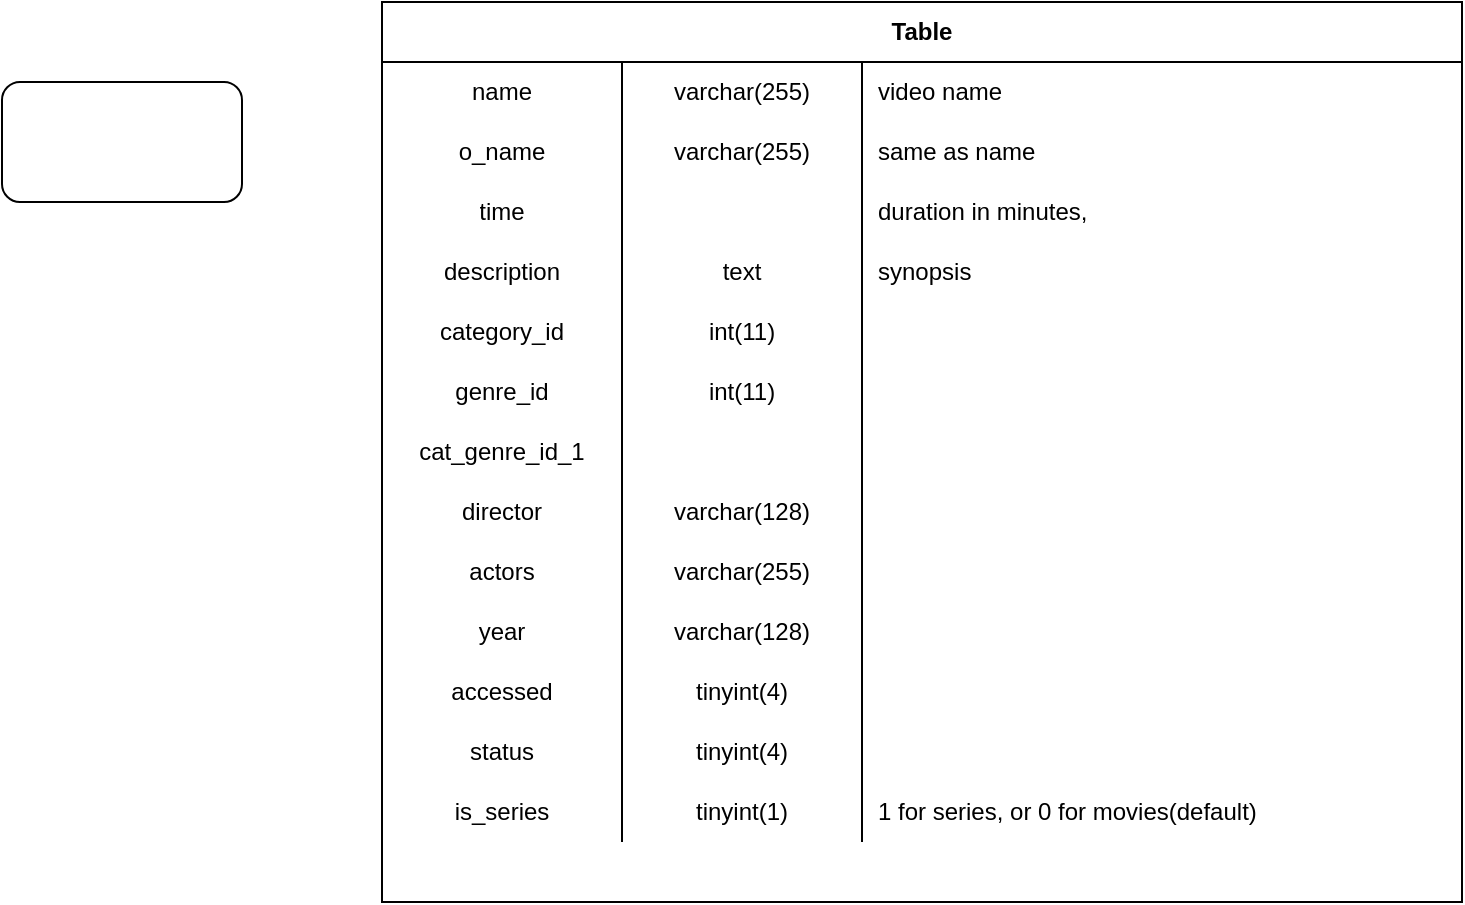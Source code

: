 <mxfile version="13.3.8" type="device"><diagram id="bZDCJxApvsO2OfjnvdVl" name="Page-1"><mxGraphModel dx="1422" dy="747" grid="1" gridSize="10" guides="1" tooltips="1" connect="1" arrows="1" fold="1" page="1" pageScale="1" pageWidth="850" pageHeight="1100" math="0" shadow="0"><root><mxCell id="0"/><mxCell id="1" parent="0"/><mxCell id="ccgMAnYnSU3dxV73SlI1-1" value="" style="rounded=1;whiteSpace=wrap;html=1;" vertex="1" parent="1"><mxGeometry x="110" y="110" width="120" height="60" as="geometry"/></mxCell><mxCell id="ccgMAnYnSU3dxV73SlI1-2" value="Table" style="shape=table;html=1;whiteSpace=wrap;startSize=30;container=1;collapsible=0;childLayout=tableLayout;fixedRows=1;rowLines=0;fontStyle=1;align=center;" vertex="1" parent="1"><mxGeometry x="300" y="70" width="540" height="450" as="geometry"/></mxCell><mxCell id="ccgMAnYnSU3dxV73SlI1-6" value="" style="shape=partialRectangle;html=1;whiteSpace=wrap;collapsible=0;dropTarget=0;pointerEvents=0;fillColor=none;top=0;left=0;bottom=0;right=0;points=[[0,0.5],[1,0.5]];portConstraint=eastwest;" vertex="1" parent="ccgMAnYnSU3dxV73SlI1-2"><mxGeometry y="30" width="540" height="30" as="geometry"/></mxCell><mxCell id="ccgMAnYnSU3dxV73SlI1-7" value="&lt;div&gt;name&lt;/div&gt;" style="shape=partialRectangle;html=1;whiteSpace=wrap;connectable=0;fillColor=none;top=0;left=0;bottom=0;right=0;overflow=hidden;" vertex="1" parent="ccgMAnYnSU3dxV73SlI1-6"><mxGeometry width="120" height="30" as="geometry"/></mxCell><mxCell id="ccgMAnYnSU3dxV73SlI1-51" value="varchar(255)" style="shape=partialRectangle;html=1;whiteSpace=wrap;connectable=0;fillColor=none;top=0;left=0;bottom=0;right=0;overflow=hidden;" vertex="1" parent="ccgMAnYnSU3dxV73SlI1-6"><mxGeometry x="120" width="120" height="30" as="geometry"/></mxCell><mxCell id="ccgMAnYnSU3dxV73SlI1-8" value="video name" style="shape=partialRectangle;html=1;whiteSpace=wrap;connectable=0;fillColor=none;top=0;left=0;bottom=0;right=0;align=left;spacingLeft=6;overflow=hidden;" vertex="1" parent="ccgMAnYnSU3dxV73SlI1-6"><mxGeometry x="240" width="300" height="30" as="geometry"/></mxCell><mxCell id="ccgMAnYnSU3dxV73SlI1-9" value="" style="shape=partialRectangle;html=1;whiteSpace=wrap;collapsible=0;dropTarget=0;pointerEvents=0;fillColor=none;top=0;left=0;bottom=0;right=0;points=[[0,0.5],[1,0.5]];portConstraint=eastwest;" vertex="1" parent="ccgMAnYnSU3dxV73SlI1-2"><mxGeometry y="60" width="540" height="30" as="geometry"/></mxCell><mxCell id="ccgMAnYnSU3dxV73SlI1-10" value="o_name" style="shape=partialRectangle;html=1;whiteSpace=wrap;connectable=0;fillColor=none;top=0;left=0;bottom=0;right=0;overflow=hidden;" vertex="1" parent="ccgMAnYnSU3dxV73SlI1-9"><mxGeometry width="120" height="30" as="geometry"/></mxCell><mxCell id="ccgMAnYnSU3dxV73SlI1-52" value="varchar(255)" style="shape=partialRectangle;html=1;whiteSpace=wrap;connectable=0;fillColor=none;top=0;left=0;bottom=0;right=0;overflow=hidden;" vertex="1" parent="ccgMAnYnSU3dxV73SlI1-9"><mxGeometry x="120" width="120" height="30" as="geometry"/></mxCell><mxCell id="ccgMAnYnSU3dxV73SlI1-11" value="same as name" style="shape=partialRectangle;html=1;whiteSpace=wrap;connectable=0;fillColor=none;top=0;left=0;bottom=0;right=0;align=left;spacingLeft=6;overflow=hidden;" vertex="1" parent="ccgMAnYnSU3dxV73SlI1-9"><mxGeometry x="240" width="300" height="30" as="geometry"/></mxCell><mxCell id="ccgMAnYnSU3dxV73SlI1-48" style="shape=partialRectangle;html=1;whiteSpace=wrap;collapsible=0;dropTarget=0;pointerEvents=0;fillColor=none;top=0;left=0;bottom=0;right=0;points=[[0,0.5],[1,0.5]];portConstraint=eastwest;" vertex="1" parent="ccgMAnYnSU3dxV73SlI1-2"><mxGeometry y="90" width="540" height="30" as="geometry"/></mxCell><mxCell id="ccgMAnYnSU3dxV73SlI1-49" value="time" style="shape=partialRectangle;html=1;whiteSpace=wrap;connectable=0;fillColor=none;top=0;left=0;bottom=0;right=0;overflow=hidden;" vertex="1" parent="ccgMAnYnSU3dxV73SlI1-48"><mxGeometry width="120" height="30" as="geometry"/></mxCell><mxCell id="ccgMAnYnSU3dxV73SlI1-53" style="shape=partialRectangle;html=1;whiteSpace=wrap;connectable=0;fillColor=none;top=0;left=0;bottom=0;right=0;overflow=hidden;" vertex="1" parent="ccgMAnYnSU3dxV73SlI1-48"><mxGeometry x="120" width="120" height="30" as="geometry"/></mxCell><mxCell id="ccgMAnYnSU3dxV73SlI1-50" value="duration in minutes," style="shape=partialRectangle;html=1;whiteSpace=wrap;connectable=0;fillColor=none;top=0;left=0;bottom=0;right=0;align=left;spacingLeft=6;overflow=hidden;" vertex="1" parent="ccgMAnYnSU3dxV73SlI1-48"><mxGeometry x="240" width="300" height="30" as="geometry"/></mxCell><mxCell id="ccgMAnYnSU3dxV73SlI1-39" style="shape=partialRectangle;html=1;whiteSpace=wrap;collapsible=0;dropTarget=0;pointerEvents=0;fillColor=none;top=0;left=0;bottom=0;right=0;points=[[0,0.5],[1,0.5]];portConstraint=eastwest;" vertex="1" parent="ccgMAnYnSU3dxV73SlI1-2"><mxGeometry y="120" width="540" height="30" as="geometry"/></mxCell><mxCell id="ccgMAnYnSU3dxV73SlI1-40" value="description" style="shape=partialRectangle;html=1;whiteSpace=wrap;connectable=0;fillColor=none;top=0;left=0;bottom=0;right=0;overflow=hidden;" vertex="1" parent="ccgMAnYnSU3dxV73SlI1-39"><mxGeometry width="120" height="30" as="geometry"/></mxCell><mxCell id="ccgMAnYnSU3dxV73SlI1-54" value="text" style="shape=partialRectangle;html=1;whiteSpace=wrap;connectable=0;fillColor=none;top=0;left=0;bottom=0;right=0;overflow=hidden;" vertex="1" parent="ccgMAnYnSU3dxV73SlI1-39"><mxGeometry x="120" width="120" height="30" as="geometry"/></mxCell><mxCell id="ccgMAnYnSU3dxV73SlI1-41" value="synopsis" style="shape=partialRectangle;html=1;whiteSpace=wrap;connectable=0;fillColor=none;top=0;left=0;bottom=0;right=0;align=left;spacingLeft=6;overflow=hidden;" vertex="1" parent="ccgMAnYnSU3dxV73SlI1-39"><mxGeometry x="240" width="300" height="30" as="geometry"/></mxCell><mxCell id="ccgMAnYnSU3dxV73SlI1-36" style="shape=partialRectangle;html=1;whiteSpace=wrap;collapsible=0;dropTarget=0;pointerEvents=0;fillColor=none;top=0;left=0;bottom=0;right=0;points=[[0,0.5],[1,0.5]];portConstraint=eastwest;" vertex="1" parent="ccgMAnYnSU3dxV73SlI1-2"><mxGeometry y="150" width="540" height="30" as="geometry"/></mxCell><mxCell id="ccgMAnYnSU3dxV73SlI1-37" value="category_id" style="shape=partialRectangle;html=1;whiteSpace=wrap;connectable=0;fillColor=none;top=0;left=0;bottom=0;right=0;overflow=hidden;" vertex="1" parent="ccgMAnYnSU3dxV73SlI1-36"><mxGeometry width="120" height="30" as="geometry"/></mxCell><mxCell id="ccgMAnYnSU3dxV73SlI1-55" value="int(11)" style="shape=partialRectangle;html=1;whiteSpace=wrap;connectable=0;fillColor=none;top=0;left=0;bottom=0;right=0;overflow=hidden;" vertex="1" parent="ccgMAnYnSU3dxV73SlI1-36"><mxGeometry x="120" width="120" height="30" as="geometry"/></mxCell><mxCell id="ccgMAnYnSU3dxV73SlI1-38" style="shape=partialRectangle;html=1;whiteSpace=wrap;connectable=0;fillColor=none;top=0;left=0;bottom=0;right=0;align=left;spacingLeft=6;overflow=hidden;" vertex="1" parent="ccgMAnYnSU3dxV73SlI1-36"><mxGeometry x="240" width="300" height="30" as="geometry"/></mxCell><mxCell id="ccgMAnYnSU3dxV73SlI1-33" style="shape=partialRectangle;html=1;whiteSpace=wrap;collapsible=0;dropTarget=0;pointerEvents=0;fillColor=none;top=0;left=0;bottom=0;right=0;points=[[0,0.5],[1,0.5]];portConstraint=eastwest;" vertex="1" parent="ccgMAnYnSU3dxV73SlI1-2"><mxGeometry y="180" width="540" height="30" as="geometry"/></mxCell><mxCell id="ccgMAnYnSU3dxV73SlI1-34" value="genre_id" style="shape=partialRectangle;html=1;whiteSpace=wrap;connectable=0;fillColor=none;top=0;left=0;bottom=0;right=0;overflow=hidden;" vertex="1" parent="ccgMAnYnSU3dxV73SlI1-33"><mxGeometry width="120" height="30" as="geometry"/></mxCell><mxCell id="ccgMAnYnSU3dxV73SlI1-56" value="int(11)" style="shape=partialRectangle;html=1;whiteSpace=wrap;connectable=0;fillColor=none;top=0;left=0;bottom=0;right=0;overflow=hidden;" vertex="1" parent="ccgMAnYnSU3dxV73SlI1-33"><mxGeometry x="120" width="120" height="30" as="geometry"/></mxCell><mxCell id="ccgMAnYnSU3dxV73SlI1-35" style="shape=partialRectangle;html=1;whiteSpace=wrap;connectable=0;fillColor=none;top=0;left=0;bottom=0;right=0;align=left;spacingLeft=6;overflow=hidden;" vertex="1" parent="ccgMAnYnSU3dxV73SlI1-33"><mxGeometry x="240" width="300" height="30" as="geometry"/></mxCell><mxCell id="ccgMAnYnSU3dxV73SlI1-30" style="shape=partialRectangle;html=1;whiteSpace=wrap;collapsible=0;dropTarget=0;pointerEvents=0;fillColor=none;top=0;left=0;bottom=0;right=0;points=[[0,0.5],[1,0.5]];portConstraint=eastwest;" vertex="1" parent="ccgMAnYnSU3dxV73SlI1-2"><mxGeometry y="210" width="540" height="30" as="geometry"/></mxCell><mxCell id="ccgMAnYnSU3dxV73SlI1-31" value="cat_genre_id_1" style="shape=partialRectangle;html=1;whiteSpace=wrap;connectable=0;fillColor=none;top=0;left=0;bottom=0;right=0;overflow=hidden;" vertex="1" parent="ccgMAnYnSU3dxV73SlI1-30"><mxGeometry width="120" height="30" as="geometry"/></mxCell><mxCell id="ccgMAnYnSU3dxV73SlI1-57" style="shape=partialRectangle;html=1;whiteSpace=wrap;connectable=0;fillColor=none;top=0;left=0;bottom=0;right=0;overflow=hidden;" vertex="1" parent="ccgMAnYnSU3dxV73SlI1-30"><mxGeometry x="120" width="120" height="30" as="geometry"/></mxCell><mxCell id="ccgMAnYnSU3dxV73SlI1-32" style="shape=partialRectangle;html=1;whiteSpace=wrap;connectable=0;fillColor=none;top=0;left=0;bottom=0;right=0;align=left;spacingLeft=6;overflow=hidden;" vertex="1" parent="ccgMAnYnSU3dxV73SlI1-30"><mxGeometry x="240" width="300" height="30" as="geometry"/></mxCell><mxCell id="ccgMAnYnSU3dxV73SlI1-27" style="shape=partialRectangle;html=1;whiteSpace=wrap;collapsible=0;dropTarget=0;pointerEvents=0;fillColor=none;top=0;left=0;bottom=0;right=0;points=[[0,0.5],[1,0.5]];portConstraint=eastwest;" vertex="1" parent="ccgMAnYnSU3dxV73SlI1-2"><mxGeometry y="240" width="540" height="30" as="geometry"/></mxCell><mxCell id="ccgMAnYnSU3dxV73SlI1-28" value="director" style="shape=partialRectangle;html=1;whiteSpace=wrap;connectable=0;fillColor=none;top=0;left=0;bottom=0;right=0;overflow=hidden;" vertex="1" parent="ccgMAnYnSU3dxV73SlI1-27"><mxGeometry width="120" height="30" as="geometry"/></mxCell><mxCell id="ccgMAnYnSU3dxV73SlI1-58" value="varchar(128)" style="shape=partialRectangle;html=1;whiteSpace=wrap;connectable=0;fillColor=none;top=0;left=0;bottom=0;right=0;overflow=hidden;" vertex="1" parent="ccgMAnYnSU3dxV73SlI1-27"><mxGeometry x="120" width="120" height="30" as="geometry"/></mxCell><mxCell id="ccgMAnYnSU3dxV73SlI1-29" style="shape=partialRectangle;html=1;whiteSpace=wrap;connectable=0;fillColor=none;top=0;left=0;bottom=0;right=0;align=left;spacingLeft=6;overflow=hidden;" vertex="1" parent="ccgMAnYnSU3dxV73SlI1-27"><mxGeometry x="240" width="300" height="30" as="geometry"/></mxCell><mxCell id="ccgMAnYnSU3dxV73SlI1-24" style="shape=partialRectangle;html=1;whiteSpace=wrap;collapsible=0;dropTarget=0;pointerEvents=0;fillColor=none;top=0;left=0;bottom=0;right=0;points=[[0,0.5],[1,0.5]];portConstraint=eastwest;" vertex="1" parent="ccgMAnYnSU3dxV73SlI1-2"><mxGeometry y="270" width="540" height="30" as="geometry"/></mxCell><mxCell id="ccgMAnYnSU3dxV73SlI1-25" value="actors" style="shape=partialRectangle;html=1;whiteSpace=wrap;connectable=0;fillColor=none;top=0;left=0;bottom=0;right=0;overflow=hidden;" vertex="1" parent="ccgMAnYnSU3dxV73SlI1-24"><mxGeometry width="120" height="30" as="geometry"/></mxCell><mxCell id="ccgMAnYnSU3dxV73SlI1-59" value="varchar(255)" style="shape=partialRectangle;html=1;whiteSpace=wrap;connectable=0;fillColor=none;top=0;left=0;bottom=0;right=0;overflow=hidden;" vertex="1" parent="ccgMAnYnSU3dxV73SlI1-24"><mxGeometry x="120" width="120" height="30" as="geometry"/></mxCell><mxCell id="ccgMAnYnSU3dxV73SlI1-26" style="shape=partialRectangle;html=1;whiteSpace=wrap;connectable=0;fillColor=none;top=0;left=0;bottom=0;right=0;align=left;spacingLeft=6;overflow=hidden;" vertex="1" parent="ccgMAnYnSU3dxV73SlI1-24"><mxGeometry x="240" width="300" height="30" as="geometry"/></mxCell><mxCell id="ccgMAnYnSU3dxV73SlI1-21" style="shape=partialRectangle;html=1;whiteSpace=wrap;collapsible=0;dropTarget=0;pointerEvents=0;fillColor=none;top=0;left=0;bottom=0;right=0;points=[[0,0.5],[1,0.5]];portConstraint=eastwest;" vertex="1" parent="ccgMAnYnSU3dxV73SlI1-2"><mxGeometry y="300" width="540" height="30" as="geometry"/></mxCell><mxCell id="ccgMAnYnSU3dxV73SlI1-22" value="year" style="shape=partialRectangle;html=1;whiteSpace=wrap;connectable=0;fillColor=none;top=0;left=0;bottom=0;right=0;overflow=hidden;" vertex="1" parent="ccgMAnYnSU3dxV73SlI1-21"><mxGeometry width="120" height="30" as="geometry"/></mxCell><mxCell id="ccgMAnYnSU3dxV73SlI1-60" value="varchar(128)" style="shape=partialRectangle;html=1;whiteSpace=wrap;connectable=0;fillColor=none;top=0;left=0;bottom=0;right=0;overflow=hidden;" vertex="1" parent="ccgMAnYnSU3dxV73SlI1-21"><mxGeometry x="120" width="120" height="30" as="geometry"/></mxCell><mxCell id="ccgMAnYnSU3dxV73SlI1-23" style="shape=partialRectangle;html=1;whiteSpace=wrap;connectable=0;fillColor=none;top=0;left=0;bottom=0;right=0;align=left;spacingLeft=6;overflow=hidden;" vertex="1" parent="ccgMAnYnSU3dxV73SlI1-21"><mxGeometry x="240" width="300" height="30" as="geometry"/></mxCell><mxCell id="ccgMAnYnSU3dxV73SlI1-18" style="shape=partialRectangle;html=1;whiteSpace=wrap;collapsible=0;dropTarget=0;pointerEvents=0;fillColor=none;top=0;left=0;bottom=0;right=0;points=[[0,0.5],[1,0.5]];portConstraint=eastwest;" vertex="1" parent="ccgMAnYnSU3dxV73SlI1-2"><mxGeometry y="330" width="540" height="30" as="geometry"/></mxCell><mxCell id="ccgMAnYnSU3dxV73SlI1-19" value="accessed" style="shape=partialRectangle;html=1;whiteSpace=wrap;connectable=0;fillColor=none;top=0;left=0;bottom=0;right=0;overflow=hidden;" vertex="1" parent="ccgMAnYnSU3dxV73SlI1-18"><mxGeometry width="120" height="30" as="geometry"/></mxCell><mxCell id="ccgMAnYnSU3dxV73SlI1-61" value="tinyint(4)" style="shape=partialRectangle;html=1;whiteSpace=wrap;connectable=0;fillColor=none;top=0;left=0;bottom=0;right=0;overflow=hidden;" vertex="1" parent="ccgMAnYnSU3dxV73SlI1-18"><mxGeometry x="120" width="120" height="30" as="geometry"/></mxCell><mxCell id="ccgMAnYnSU3dxV73SlI1-20" style="shape=partialRectangle;html=1;whiteSpace=wrap;connectable=0;fillColor=none;top=0;left=0;bottom=0;right=0;align=left;spacingLeft=6;overflow=hidden;" vertex="1" parent="ccgMAnYnSU3dxV73SlI1-18"><mxGeometry x="240" width="300" height="30" as="geometry"/></mxCell><mxCell id="ccgMAnYnSU3dxV73SlI1-15" style="shape=partialRectangle;html=1;whiteSpace=wrap;collapsible=0;dropTarget=0;pointerEvents=0;fillColor=none;top=0;left=0;bottom=0;right=0;points=[[0,0.5],[1,0.5]];portConstraint=eastwest;" vertex="1" parent="ccgMAnYnSU3dxV73SlI1-2"><mxGeometry y="360" width="540" height="30" as="geometry"/></mxCell><mxCell id="ccgMAnYnSU3dxV73SlI1-16" value="status" style="shape=partialRectangle;html=1;whiteSpace=wrap;connectable=0;fillColor=none;top=0;left=0;bottom=0;right=0;overflow=hidden;" vertex="1" parent="ccgMAnYnSU3dxV73SlI1-15"><mxGeometry width="120" height="30" as="geometry"/></mxCell><mxCell id="ccgMAnYnSU3dxV73SlI1-62" value="tinyint(4)" style="shape=partialRectangle;html=1;whiteSpace=wrap;connectable=0;fillColor=none;top=0;left=0;bottom=0;right=0;overflow=hidden;" vertex="1" parent="ccgMAnYnSU3dxV73SlI1-15"><mxGeometry x="120" width="120" height="30" as="geometry"/></mxCell><mxCell id="ccgMAnYnSU3dxV73SlI1-17" style="shape=partialRectangle;html=1;whiteSpace=wrap;connectable=0;fillColor=none;top=0;left=0;bottom=0;right=0;align=left;spacingLeft=6;overflow=hidden;" vertex="1" parent="ccgMAnYnSU3dxV73SlI1-15"><mxGeometry x="240" width="300" height="30" as="geometry"/></mxCell><mxCell id="ccgMAnYnSU3dxV73SlI1-45" style="shape=partialRectangle;html=1;whiteSpace=wrap;collapsible=0;dropTarget=0;pointerEvents=0;fillColor=none;top=0;left=0;bottom=0;right=0;points=[[0,0.5],[1,0.5]];portConstraint=eastwest;" vertex="1" parent="ccgMAnYnSU3dxV73SlI1-2"><mxGeometry y="390" width="540" height="30" as="geometry"/></mxCell><mxCell id="ccgMAnYnSU3dxV73SlI1-46" value="is_series" style="shape=partialRectangle;html=1;whiteSpace=wrap;connectable=0;fillColor=none;top=0;left=0;bottom=0;right=0;overflow=hidden;" vertex="1" parent="ccgMAnYnSU3dxV73SlI1-45"><mxGeometry width="120" height="30" as="geometry"/></mxCell><mxCell id="ccgMAnYnSU3dxV73SlI1-64" value="tinyint(1)" style="shape=partialRectangle;html=1;whiteSpace=wrap;connectable=0;fillColor=none;top=0;left=0;bottom=0;right=0;overflow=hidden;" vertex="1" parent="ccgMAnYnSU3dxV73SlI1-45"><mxGeometry x="120" width="120" height="30" as="geometry"/></mxCell><mxCell id="ccgMAnYnSU3dxV73SlI1-47" value="1 for series, or 0 for movies(default)" style="shape=partialRectangle;html=1;whiteSpace=wrap;connectable=0;fillColor=none;top=0;left=0;bottom=0;right=0;align=left;spacingLeft=6;overflow=hidden;" vertex="1" parent="ccgMAnYnSU3dxV73SlI1-45"><mxGeometry x="240" width="300" height="30" as="geometry"/></mxCell></root></mxGraphModel></diagram></mxfile>